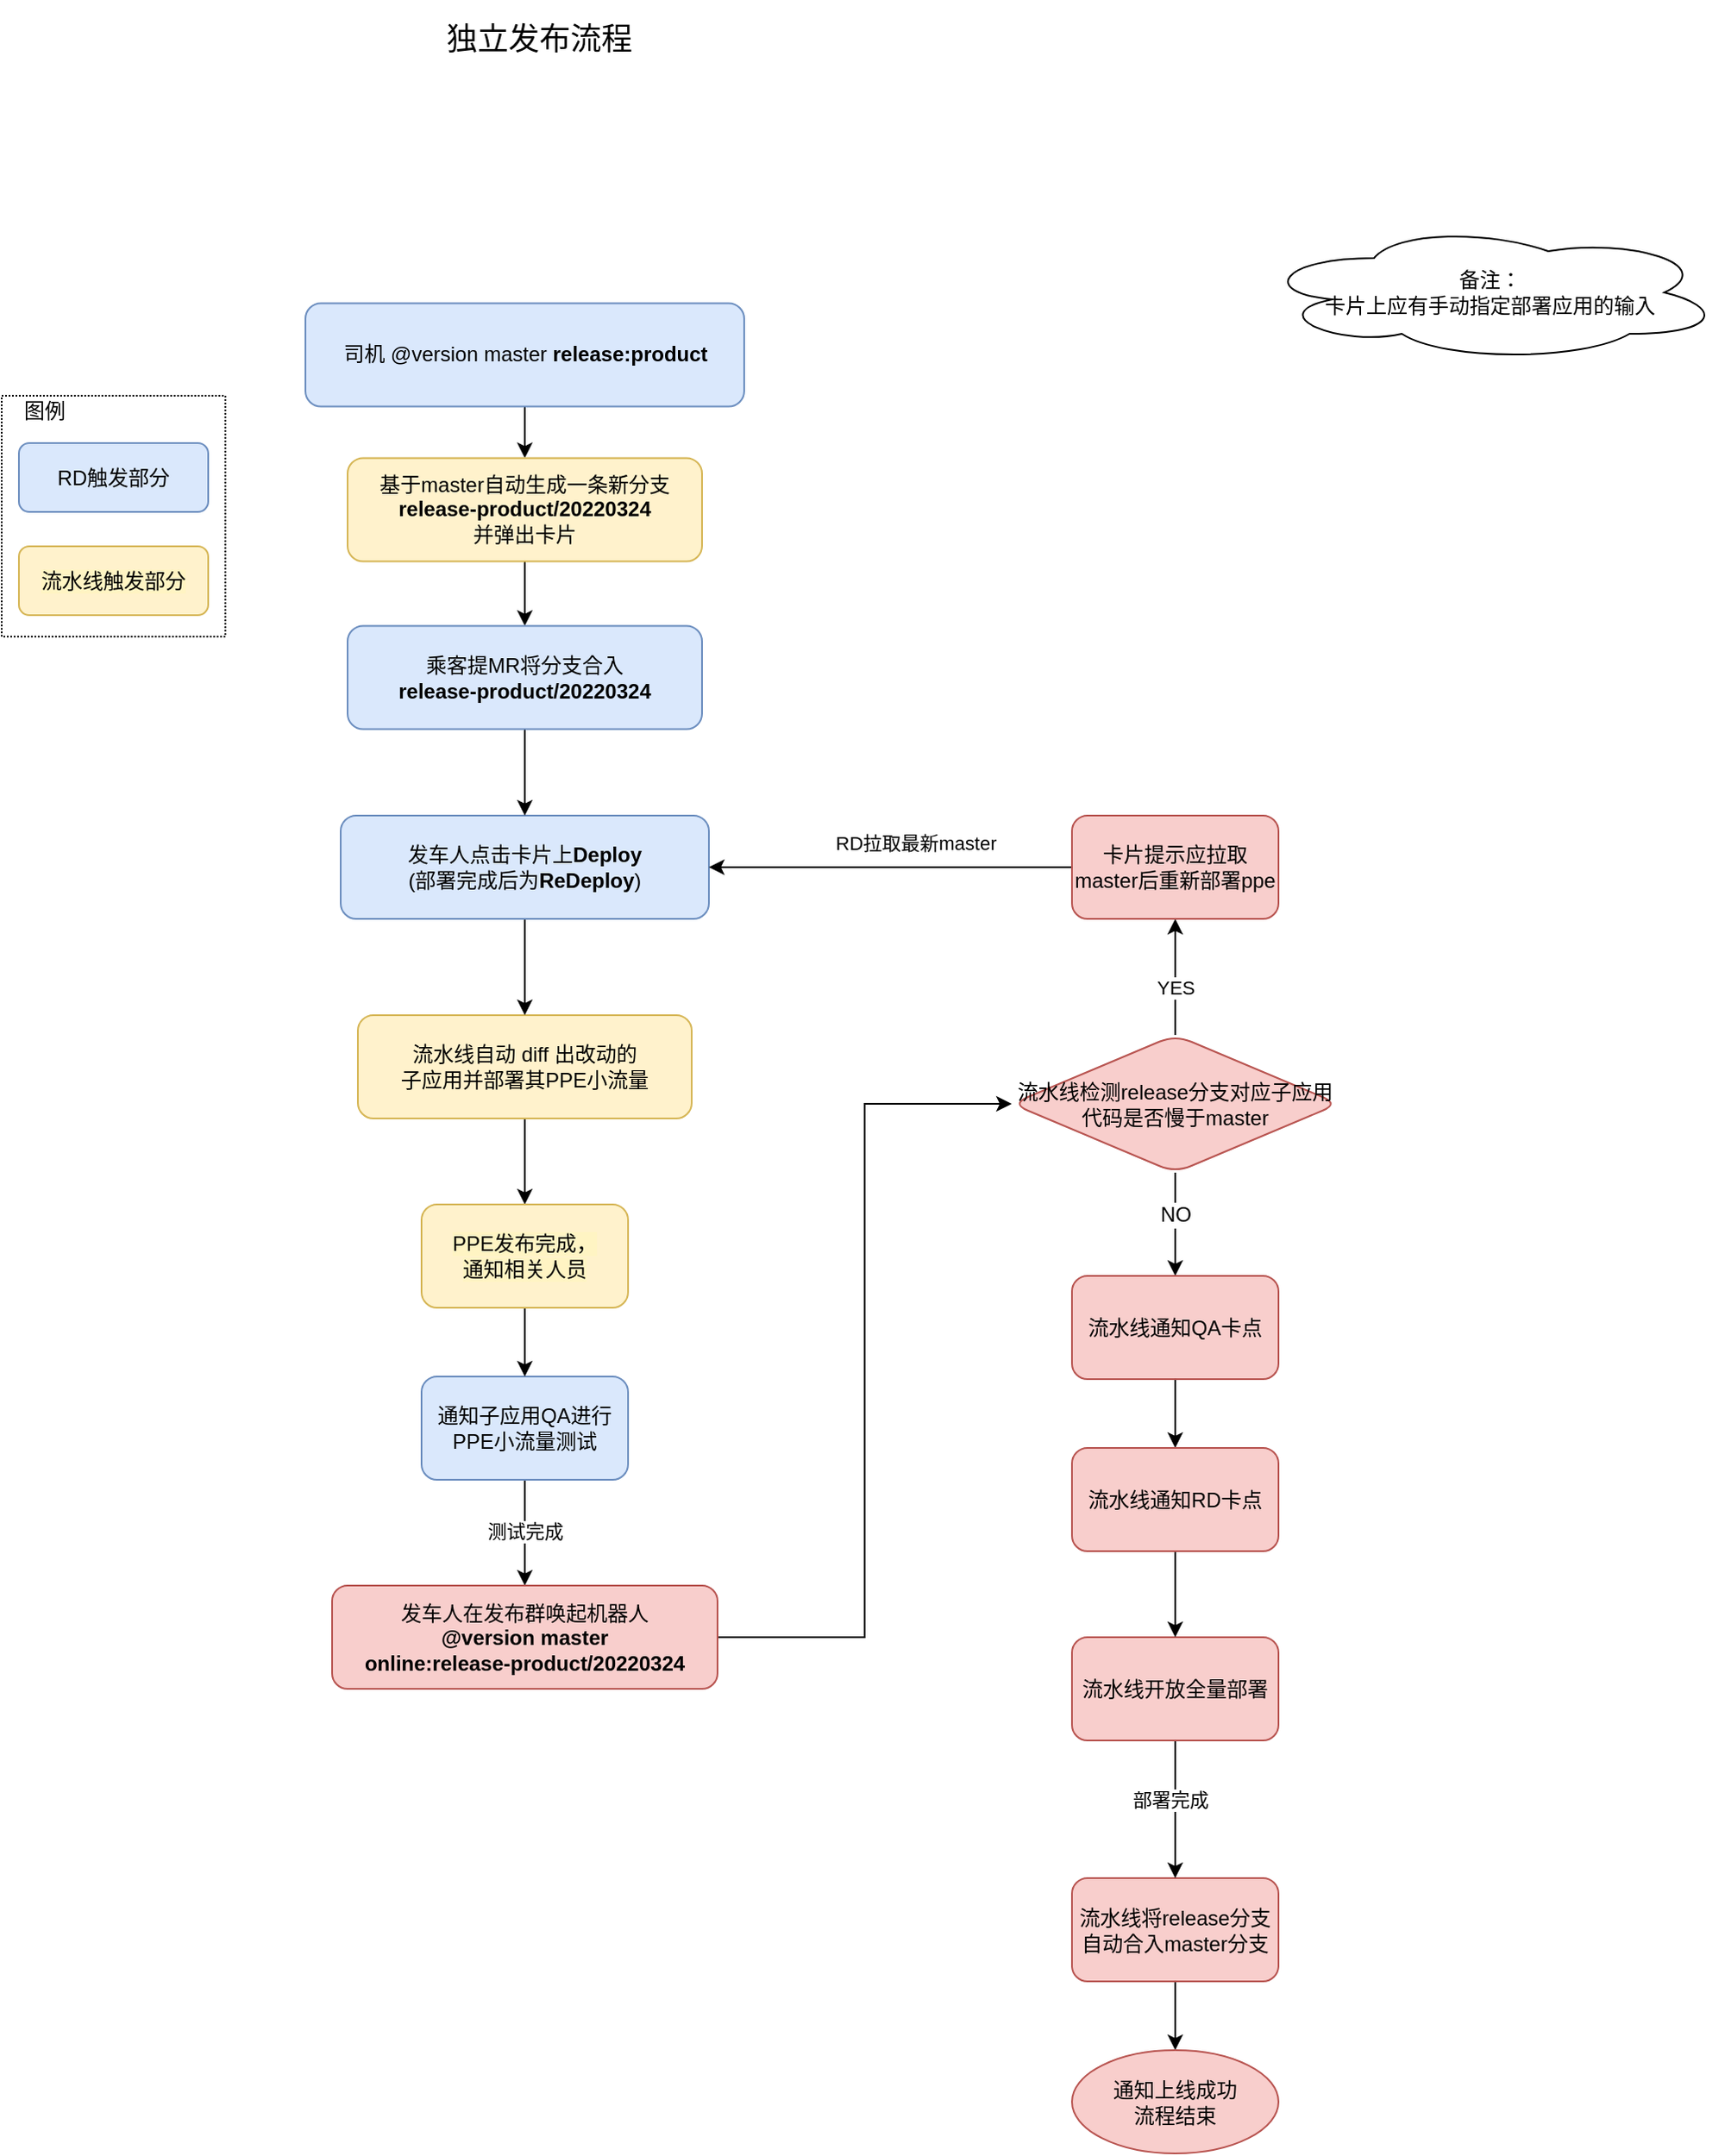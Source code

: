 <mxfile version="16.6.1" type="github">
  <diagram id="fjeT-Q81lyp6K0VjsVOl" name="Page-1">
    <mxGraphModel dx="1129" dy="703" grid="1" gridSize="10" guides="1" tooltips="1" connect="1" arrows="1" fold="1" page="1" pageScale="1" pageWidth="827" pageHeight="1169" math="0" shadow="0">
      <root>
        <mxCell id="0" />
        <mxCell id="1" parent="0" />
        <mxCell id="vat9FCL66bpgNvRTvxZE-51" value="备注：&lt;br&gt;卡片上应有手动指定部署应用的输入" style="ellipse;shape=cloud;whiteSpace=wrap;html=1;" vertex="1" parent="1">
          <mxGeometry x="970" y="180" width="270" height="80" as="geometry" />
        </mxCell>
        <mxCell id="vat9FCL66bpgNvRTvxZE-2" value="" style="rounded=0;whiteSpace=wrap;html=1;labelBackgroundColor=#FFF4C3;fillColor=none;dashed=1;dashPattern=1 1;" vertex="1" parent="1">
          <mxGeometry x="240" y="280" width="130" height="140" as="geometry" />
        </mxCell>
        <mxCell id="vat9FCL66bpgNvRTvxZE-5" value="&lt;font style=&quot;font-size: 18px&quot;&gt;独立发布流程&lt;br&gt;&lt;/font&gt;" style="text;html=1;strokeColor=none;fillColor=none;align=center;verticalAlign=middle;whiteSpace=wrap;rounded=0;" vertex="1" parent="1">
          <mxGeometry x="420.5" y="50" width="263" height="45" as="geometry" />
        </mxCell>
        <mxCell id="vat9FCL66bpgNvRTvxZE-6" value="" style="edgeStyle=orthogonalEdgeStyle;rounded=0;orthogonalLoop=1;jettySize=auto;html=1;" edge="1" parent="1" source="vat9FCL66bpgNvRTvxZE-7" target="vat9FCL66bpgNvRTvxZE-34">
          <mxGeometry relative="1" as="geometry" />
        </mxCell>
        <mxCell id="vat9FCL66bpgNvRTvxZE-7" value="流水线将release分支自动合入master分支" style="whiteSpace=wrap;html=1;rounded=1;fillColor=#f8cecc;strokeColor=#b85450;" vertex="1" parent="1">
          <mxGeometry x="862" y="1141.5" width="120" height="60" as="geometry" />
        </mxCell>
        <mxCell id="vat9FCL66bpgNvRTvxZE-54" value="" style="edgeStyle=orthogonalEdgeStyle;rounded=0;orthogonalLoop=1;jettySize=auto;html=1;" edge="1" parent="1" source="vat9FCL66bpgNvRTvxZE-10" target="vat9FCL66bpgNvRTvxZE-53">
          <mxGeometry relative="1" as="geometry" />
        </mxCell>
        <mxCell id="vat9FCL66bpgNvRTvxZE-10" value="流水线自动 diff 出改动的&lt;br&gt;子应用并部署其PPE小流量" style="whiteSpace=wrap;html=1;rounded=1;fillColor=#fff2cc;strokeColor=#d6b656;" vertex="1" parent="1">
          <mxGeometry x="447" y="640" width="194" height="60" as="geometry" />
        </mxCell>
        <mxCell id="vat9FCL66bpgNvRTvxZE-57" value="" style="edgeStyle=orthogonalEdgeStyle;rounded=0;orthogonalLoop=1;jettySize=auto;html=1;" edge="1" parent="1" source="vat9FCL66bpgNvRTvxZE-13" target="vat9FCL66bpgNvRTvxZE-31">
          <mxGeometry relative="1" as="geometry" />
        </mxCell>
        <mxCell id="vat9FCL66bpgNvRTvxZE-58" value="测试完成" style="edgeLabel;html=1;align=center;verticalAlign=middle;resizable=0;points=[];" vertex="1" connectable="0" parent="vat9FCL66bpgNvRTvxZE-57">
          <mxGeometry x="-0.041" y="4" relative="1" as="geometry">
            <mxPoint x="-4" as="offset" />
          </mxGeometry>
        </mxCell>
        <mxCell id="vat9FCL66bpgNvRTvxZE-13" value="通知子应用QA进行PPE小流量测试" style="whiteSpace=wrap;html=1;rounded=1;fillColor=#dae8fc;strokeColor=#6c8ebf;" vertex="1" parent="1">
          <mxGeometry x="484" y="850.0" width="120" height="60" as="geometry" />
        </mxCell>
        <mxCell id="vat9FCL66bpgNvRTvxZE-14" style="edgeStyle=orthogonalEdgeStyle;rounded=0;orthogonalLoop=1;jettySize=auto;html=1;exitX=0.5;exitY=1;exitDx=0;exitDy=0;" edge="1" parent="1" source="vat9FCL66bpgNvRTvxZE-16" target="vat9FCL66bpgNvRTvxZE-7">
          <mxGeometry relative="1" as="geometry" />
        </mxCell>
        <mxCell id="vat9FCL66bpgNvRTvxZE-15" value="部署完成" style="edgeLabel;html=1;align=center;verticalAlign=middle;resizable=0;points=[];" vertex="1" connectable="0" parent="vat9FCL66bpgNvRTvxZE-14">
          <mxGeometry x="-0.145" y="-3" relative="1" as="geometry">
            <mxPoint as="offset" />
          </mxGeometry>
        </mxCell>
        <mxCell id="vat9FCL66bpgNvRTvxZE-16" value="流水线开放全量部署" style="whiteSpace=wrap;html=1;rounded=1;fillColor=#f8cecc;strokeColor=#b85450;" vertex="1" parent="1">
          <mxGeometry x="862" y="1001.5" width="120" height="60" as="geometry" />
        </mxCell>
        <mxCell id="vat9FCL66bpgNvRTvxZE-59" value="" style="edgeStyle=orthogonalEdgeStyle;rounded=0;orthogonalLoop=1;jettySize=auto;html=1;" edge="1" parent="1" source="vat9FCL66bpgNvRTvxZE-18" target="vat9FCL66bpgNvRTvxZE-10">
          <mxGeometry relative="1" as="geometry" />
        </mxCell>
        <mxCell id="vat9FCL66bpgNvRTvxZE-18" value="发车人点击卡片上&lt;b&gt;Deploy&lt;/b&gt;&lt;br&gt;(部署完成后为&lt;b&gt;ReDeploy&lt;/b&gt;)" style="rounded=1;whiteSpace=wrap;html=1;fillColor=#dae8fc;strokeColor=#6c8ebf;" vertex="1" parent="1">
          <mxGeometry x="437" y="524" width="214" height="60" as="geometry" />
        </mxCell>
        <mxCell id="vat9FCL66bpgNvRTvxZE-25" value="" style="edgeStyle=orthogonalEdgeStyle;rounded=0;orthogonalLoop=1;jettySize=auto;html=1;" edge="1" parent="1" source="vat9FCL66bpgNvRTvxZE-29" target="vat9FCL66bpgNvRTvxZE-33">
          <mxGeometry relative="1" as="geometry" />
        </mxCell>
        <mxCell id="vat9FCL66bpgNvRTvxZE-26" value="YES" style="edgeLabel;html=1;align=center;verticalAlign=middle;resizable=0;points=[];" vertex="1" connectable="0" parent="vat9FCL66bpgNvRTvxZE-25">
          <mxGeometry x="-0.172" relative="1" as="geometry">
            <mxPoint as="offset" />
          </mxGeometry>
        </mxCell>
        <mxCell id="vat9FCL66bpgNvRTvxZE-27" value="" style="edgeStyle=orthogonalEdgeStyle;rounded=0;orthogonalLoop=1;jettySize=auto;html=1;labelBackgroundColor=#FFFFFF;fontSize=12;" edge="1" parent="1" source="vat9FCL66bpgNvRTvxZE-29" target="vat9FCL66bpgNvRTvxZE-40">
          <mxGeometry relative="1" as="geometry" />
        </mxCell>
        <mxCell id="vat9FCL66bpgNvRTvxZE-28" value="NO" style="edgeLabel;html=1;align=center;verticalAlign=middle;resizable=0;points=[];fontSize=12;" vertex="1" connectable="0" parent="vat9FCL66bpgNvRTvxZE-27">
          <mxGeometry x="-0.329" y="-4" relative="1" as="geometry">
            <mxPoint x="4" y="4" as="offset" />
          </mxGeometry>
        </mxCell>
        <mxCell id="vat9FCL66bpgNvRTvxZE-29" value="流水线检测release分支对应子应用代码是否慢于master" style="rhombus;whiteSpace=wrap;html=1;rounded=1;fillColor=#f8cecc;strokeColor=#b85450;" vertex="1" parent="1">
          <mxGeometry x="827" y="651.5" width="190" height="80" as="geometry" />
        </mxCell>
        <mxCell id="vat9FCL66bpgNvRTvxZE-30" style="edgeStyle=orthogonalEdgeStyle;rounded=0;orthogonalLoop=1;jettySize=auto;html=1;exitX=1;exitY=0.5;exitDx=0;exitDy=0;entryX=0;entryY=0.5;entryDx=0;entryDy=0;labelBackgroundColor=#FFFFFF;fontSize=12;" edge="1" parent="1" source="vat9FCL66bpgNvRTvxZE-31" target="vat9FCL66bpgNvRTvxZE-29">
          <mxGeometry relative="1" as="geometry" />
        </mxCell>
        <mxCell id="vat9FCL66bpgNvRTvxZE-31" value="发车人在发布群唤起机器人&lt;br&gt;&lt;b&gt;@version master&lt;br&gt;online:&lt;/b&gt;&lt;b&gt;release-product/20220324&lt;/b&gt;" style="whiteSpace=wrap;html=1;rounded=1;fillColor=#f8cecc;strokeColor=#b85450;" vertex="1" parent="1">
          <mxGeometry x="432" y="971.5" width="224" height="60" as="geometry" />
        </mxCell>
        <mxCell id="vat9FCL66bpgNvRTvxZE-32" style="edgeStyle=orthogonalEdgeStyle;rounded=0;orthogonalLoop=1;jettySize=auto;html=1;exitX=0;exitY=0.5;exitDx=0;exitDy=0;labelBackgroundColor=#FFFFFF;fontSize=12;" edge="1" parent="1" source="vat9FCL66bpgNvRTvxZE-33" target="vat9FCL66bpgNvRTvxZE-18">
          <mxGeometry relative="1" as="geometry" />
        </mxCell>
        <mxCell id="vat9FCL66bpgNvRTvxZE-60" value="RD拉取最新master" style="edgeLabel;html=1;align=center;verticalAlign=middle;resizable=0;points=[];" vertex="1" connectable="0" parent="vat9FCL66bpgNvRTvxZE-32">
          <mxGeometry x="-0.22" y="-3" relative="1" as="geometry">
            <mxPoint x="-9" y="-11" as="offset" />
          </mxGeometry>
        </mxCell>
        <mxCell id="vat9FCL66bpgNvRTvxZE-33" value="卡片提示应拉取master后重新部署ppe" style="whiteSpace=wrap;html=1;rounded=1;fillColor=#f8cecc;strokeColor=#b85450;" vertex="1" parent="1">
          <mxGeometry x="862" y="524" width="120" height="60" as="geometry" />
        </mxCell>
        <mxCell id="vat9FCL66bpgNvRTvxZE-34" value="通知上线成功&lt;br&gt;流程结束" style="ellipse;whiteSpace=wrap;html=1;rounded=1;fillColor=#f8cecc;strokeColor=#b85450;" vertex="1" parent="1">
          <mxGeometry x="862" y="1241.5" width="120" height="60" as="geometry" />
        </mxCell>
        <mxCell id="vat9FCL66bpgNvRTvxZE-35" value="RD触发部分" style="rounded=1;whiteSpace=wrap;html=1;fillColor=#dae8fc;strokeColor=#6c8ebf;" vertex="1" parent="1">
          <mxGeometry x="250" y="307.5" width="110" height="40" as="geometry" />
        </mxCell>
        <mxCell id="vat9FCL66bpgNvRTvxZE-36" value="&lt;span style=&quot;background-color: rgb(255 , 244 , 195)&quot;&gt;流水线触发部分&lt;/span&gt;" style="whiteSpace=wrap;html=1;rounded=1;fillColor=#fff2cc;strokeColor=#d6b656;" vertex="1" parent="1">
          <mxGeometry x="250" y="367.5" width="110" height="40" as="geometry" />
        </mxCell>
        <mxCell id="vat9FCL66bpgNvRTvxZE-37" value="&lt;span style=&quot;font-size: 12px&quot;&gt;图例&lt;/span&gt;" style="text;html=1;strokeColor=none;fillColor=none;align=center;verticalAlign=middle;whiteSpace=wrap;rounded=0;dashed=1;dashPattern=1 1;labelBackgroundColor=none;fontSize=12;" vertex="1" parent="1">
          <mxGeometry x="250" y="280" width="30" height="17.5" as="geometry" />
        </mxCell>
        <mxCell id="vat9FCL66bpgNvRTvxZE-39" value="" style="edgeStyle=orthogonalEdgeStyle;rounded=0;orthogonalLoop=1;jettySize=auto;html=1;labelBackgroundColor=#FFFFFF;fontSize=12;" edge="1" parent="1" source="vat9FCL66bpgNvRTvxZE-40" target="vat9FCL66bpgNvRTvxZE-42">
          <mxGeometry relative="1" as="geometry" />
        </mxCell>
        <mxCell id="vat9FCL66bpgNvRTvxZE-40" value="流水线通知QA卡点" style="whiteSpace=wrap;html=1;fillColor=#f8cecc;strokeColor=#b85450;rounded=1;" vertex="1" parent="1">
          <mxGeometry x="862" y="791.5" width="120" height="60" as="geometry" />
        </mxCell>
        <mxCell id="vat9FCL66bpgNvRTvxZE-41" value="" style="edgeStyle=orthogonalEdgeStyle;rounded=0;orthogonalLoop=1;jettySize=auto;html=1;labelBackgroundColor=#FFFFFF;fontSize=12;" edge="1" parent="1" source="vat9FCL66bpgNvRTvxZE-42" target="vat9FCL66bpgNvRTvxZE-16">
          <mxGeometry relative="1" as="geometry" />
        </mxCell>
        <mxCell id="vat9FCL66bpgNvRTvxZE-42" value="流水线通知RD卡点" style="whiteSpace=wrap;html=1;fillColor=#f8cecc;strokeColor=#b85450;rounded=1;" vertex="1" parent="1">
          <mxGeometry x="862" y="891.5" width="120" height="60" as="geometry" />
        </mxCell>
        <mxCell id="vat9FCL66bpgNvRTvxZE-43" value="" style="edgeStyle=orthogonalEdgeStyle;rounded=0;orthogonalLoop=1;jettySize=auto;html=1;labelBackgroundColor=#FFFFFF;fontSize=12;" edge="1" parent="1" source="vat9FCL66bpgNvRTvxZE-44" target="vat9FCL66bpgNvRTvxZE-46">
          <mxGeometry relative="1" as="geometry" />
        </mxCell>
        <mxCell id="vat9FCL66bpgNvRTvxZE-44" value="司机 @version master&amp;nbsp;&lt;b&gt;release:product&lt;/b&gt;" style="rounded=1;whiteSpace=wrap;html=1;fillColor=#dae8fc;strokeColor=#6c8ebf;" vertex="1" parent="1">
          <mxGeometry x="416.5" y="226.25" width="255" height="60" as="geometry" />
        </mxCell>
        <mxCell id="vat9FCL66bpgNvRTvxZE-45" value="" style="edgeStyle=orthogonalEdgeStyle;rounded=0;orthogonalLoop=1;jettySize=auto;html=1;labelBackgroundColor=#FFFFFF;fontSize=12;" edge="1" parent="1" source="vat9FCL66bpgNvRTvxZE-46" target="vat9FCL66bpgNvRTvxZE-48">
          <mxGeometry relative="1" as="geometry" />
        </mxCell>
        <mxCell id="vat9FCL66bpgNvRTvxZE-46" value="基于master自动生成一条新分支&lt;br&gt;&lt;b&gt;release-product/20220324&lt;/b&gt;&lt;br&gt;并弹出卡片" style="rounded=1;whiteSpace=wrap;html=1;fillColor=#fff2cc;strokeColor=#d6b656;" vertex="1" parent="1">
          <mxGeometry x="441" y="316.25" width="206" height="60" as="geometry" />
        </mxCell>
        <mxCell id="vat9FCL66bpgNvRTvxZE-49" value="" style="edgeStyle=orthogonalEdgeStyle;rounded=0;orthogonalLoop=1;jettySize=auto;html=1;" edge="1" parent="1" source="vat9FCL66bpgNvRTvxZE-48" target="vat9FCL66bpgNvRTvxZE-18">
          <mxGeometry relative="1" as="geometry" />
        </mxCell>
        <mxCell id="vat9FCL66bpgNvRTvxZE-48" value="乘客提MR将分支合入&lt;br&gt;&lt;b&gt;release-product/20220324&lt;/b&gt;" style="rounded=1;whiteSpace=wrap;html=1;fillColor=#dae8fc;strokeColor=#6c8ebf;" vertex="1" parent="1">
          <mxGeometry x="441" y="413.75" width="206" height="60" as="geometry" />
        </mxCell>
        <mxCell id="vat9FCL66bpgNvRTvxZE-55" value="" style="edgeStyle=orthogonalEdgeStyle;rounded=0;orthogonalLoop=1;jettySize=auto;html=1;" edge="1" parent="1" source="vat9FCL66bpgNvRTvxZE-53" target="vat9FCL66bpgNvRTvxZE-13">
          <mxGeometry relative="1" as="geometry" />
        </mxCell>
        <mxCell id="vat9FCL66bpgNvRTvxZE-53" value="&lt;span style=&quot;background-color: rgb(255 , 244 , 195)&quot;&gt;PPE发布完成，&lt;br&gt;通知相关人员&lt;/span&gt;" style="whiteSpace=wrap;html=1;rounded=1;fillColor=#fff2cc;strokeColor=#d6b656;" vertex="1" parent="1">
          <mxGeometry x="484" y="750" width="120" height="60" as="geometry" />
        </mxCell>
      </root>
    </mxGraphModel>
  </diagram>
</mxfile>
